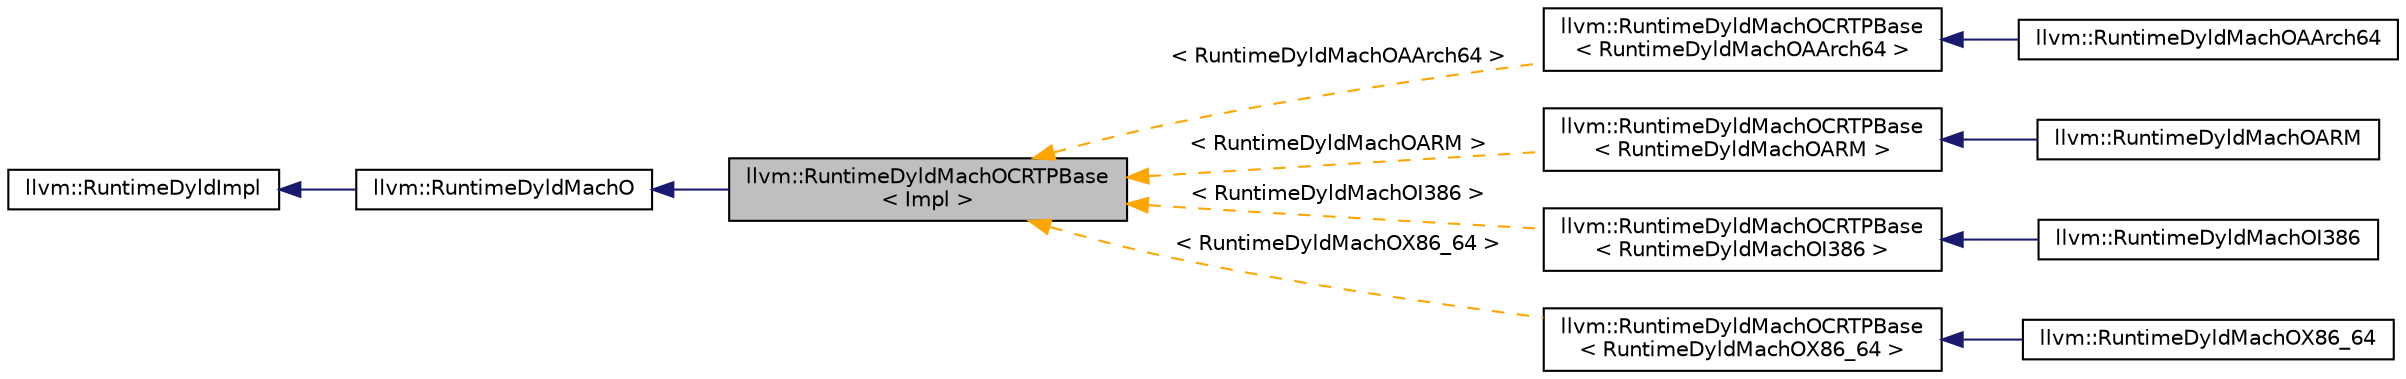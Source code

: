 digraph "llvm::RuntimeDyldMachOCRTPBase&lt; Impl &gt;"
{
 // LATEX_PDF_SIZE
  bgcolor="transparent";
  edge [fontname="Helvetica",fontsize="10",labelfontname="Helvetica",labelfontsize="10"];
  node [fontname="Helvetica",fontsize="10",shape="box"];
  rankdir="LR";
  Node1 [label="llvm::RuntimeDyldMachOCRTPBase\l\< Impl \>",height=0.2,width=0.4,color="black", fillcolor="grey75", style="filled", fontcolor="black",tooltip="RuntimeDyldMachOTarget - Templated base class for generic MachO linker algorithms and data structures..."];
  Node2 -> Node1 [dir="back",color="midnightblue",fontsize="10",style="solid",fontname="Helvetica"];
  Node2 [label="llvm::RuntimeDyldMachO",height=0.2,width=0.4,color="black",URL="$classllvm_1_1RuntimeDyldMachO.html",tooltip=" "];
  Node3 -> Node2 [dir="back",color="midnightblue",fontsize="10",style="solid",fontname="Helvetica"];
  Node3 [label="llvm::RuntimeDyldImpl",height=0.2,width=0.4,color="black",URL="$classllvm_1_1RuntimeDyldImpl.html",tooltip=" "];
  Node1 -> Node4 [dir="back",color="orange",fontsize="10",style="dashed",label=" \< RuntimeDyldMachOAArch64 \>" ,fontname="Helvetica"];
  Node4 [label="llvm::RuntimeDyldMachOCRTPBase\l\< RuntimeDyldMachOAArch64 \>",height=0.2,width=0.4,color="black",URL="$classllvm_1_1RuntimeDyldMachOCRTPBase.html",tooltip=" "];
  Node4 -> Node5 [dir="back",color="midnightblue",fontsize="10",style="solid",fontname="Helvetica"];
  Node5 [label="llvm::RuntimeDyldMachOAArch64",height=0.2,width=0.4,color="black",URL="$classllvm_1_1RuntimeDyldMachOAArch64.html",tooltip=" "];
  Node1 -> Node6 [dir="back",color="orange",fontsize="10",style="dashed",label=" \< RuntimeDyldMachOARM \>" ,fontname="Helvetica"];
  Node6 [label="llvm::RuntimeDyldMachOCRTPBase\l\< RuntimeDyldMachOARM \>",height=0.2,width=0.4,color="black",URL="$classllvm_1_1RuntimeDyldMachOCRTPBase.html",tooltip=" "];
  Node6 -> Node7 [dir="back",color="midnightblue",fontsize="10",style="solid",fontname="Helvetica"];
  Node7 [label="llvm::RuntimeDyldMachOARM",height=0.2,width=0.4,color="black",URL="$classllvm_1_1RuntimeDyldMachOARM.html",tooltip=" "];
  Node1 -> Node8 [dir="back",color="orange",fontsize="10",style="dashed",label=" \< RuntimeDyldMachOI386 \>" ,fontname="Helvetica"];
  Node8 [label="llvm::RuntimeDyldMachOCRTPBase\l\< RuntimeDyldMachOI386 \>",height=0.2,width=0.4,color="black",URL="$classllvm_1_1RuntimeDyldMachOCRTPBase.html",tooltip=" "];
  Node8 -> Node9 [dir="back",color="midnightblue",fontsize="10",style="solid",fontname="Helvetica"];
  Node9 [label="llvm::RuntimeDyldMachOI386",height=0.2,width=0.4,color="black",URL="$classllvm_1_1RuntimeDyldMachOI386.html",tooltip=" "];
  Node1 -> Node10 [dir="back",color="orange",fontsize="10",style="dashed",label=" \< RuntimeDyldMachOX86_64 \>" ,fontname="Helvetica"];
  Node10 [label="llvm::RuntimeDyldMachOCRTPBase\l\< RuntimeDyldMachOX86_64 \>",height=0.2,width=0.4,color="black",URL="$classllvm_1_1RuntimeDyldMachOCRTPBase.html",tooltip=" "];
  Node10 -> Node11 [dir="back",color="midnightblue",fontsize="10",style="solid",fontname="Helvetica"];
  Node11 [label="llvm::RuntimeDyldMachOX86_64",height=0.2,width=0.4,color="black",URL="$classllvm_1_1RuntimeDyldMachOX86__64.html",tooltip=" "];
}
